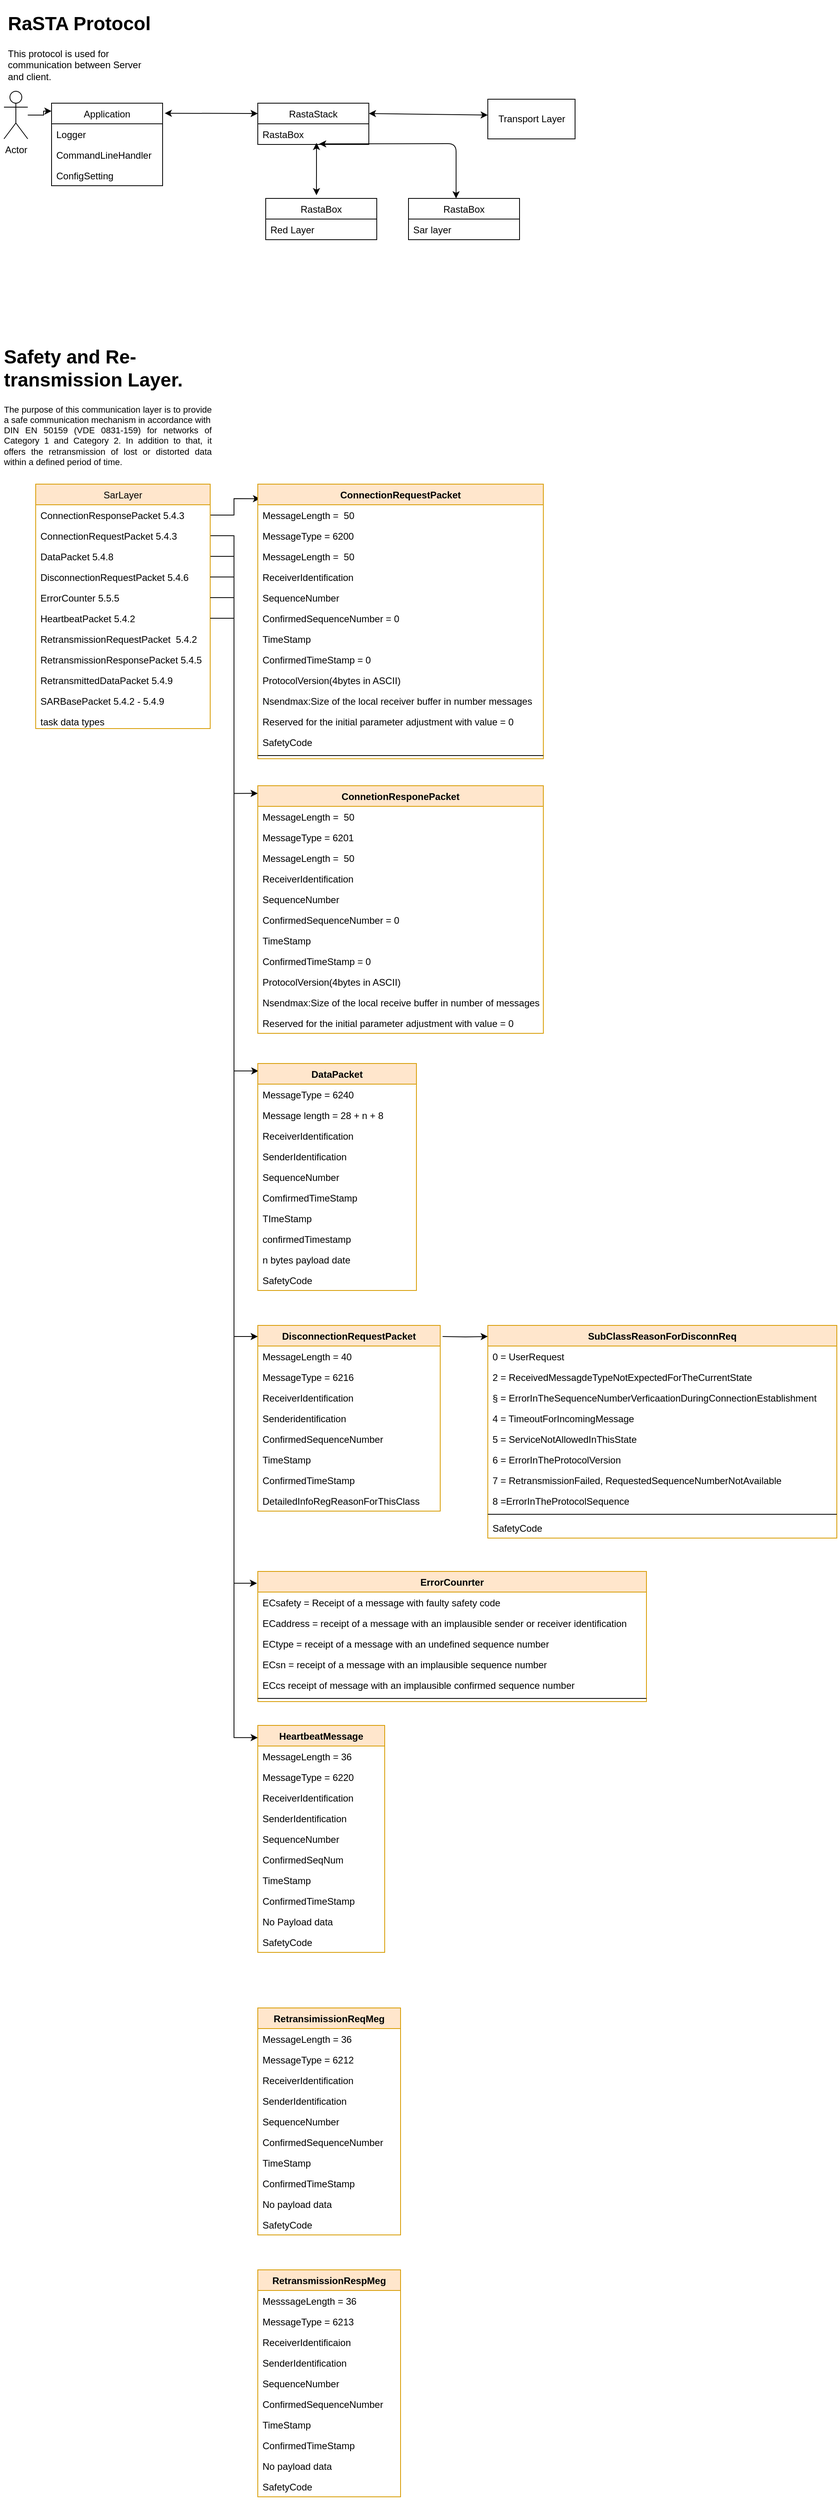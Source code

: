 <mxfile version="13.6.8" type="github">
  <diagram id="C5RBs43oDa-KdzZeNtuy" name="Page-1">
    <mxGraphModel dx="2008" dy="3039" grid="1" gridSize="10" guides="1" tooltips="1" connect="1" arrows="1" fold="1" page="1" pageScale="1" pageWidth="827" pageHeight="1169" math="0" shadow="0">
      <root>
        <mxCell id="WIyWlLk6GJQsqaUBKTNV-0" />
        <mxCell id="WIyWlLk6GJQsqaUBKTNV-1" parent="WIyWlLk6GJQsqaUBKTNV-0" />
        <mxCell id="DpAunE_y0u3pqvnu4Qd6-0" value="&lt;h1&gt;RaSTA Protocol&lt;/h1&gt;&lt;p&gt;This protocol is used for communication between Server and client.&lt;/p&gt;" style="text;html=1;strokeColor=none;fillColor=none;spacing=5;spacingTop=-20;whiteSpace=wrap;overflow=hidden;rounded=0;" parent="WIyWlLk6GJQsqaUBKTNV-1" vertex="1">
          <mxGeometry x="-420" y="-2250" width="190" height="120" as="geometry" />
        </mxCell>
        <mxCell id="DpAunE_y0u3pqvnu4Qd6-24" value="Transport Layer" style="html=1;" parent="WIyWlLk6GJQsqaUBKTNV-1" vertex="1">
          <mxGeometry x="190" y="-2135" width="110" height="50" as="geometry" />
        </mxCell>
        <mxCell id="DpAunE_y0u3pqvnu4Qd6-29" value="" style="endArrow=classic;startArrow=classic;html=1;exitX=1.019;exitY=0.122;exitDx=0;exitDy=0;exitPerimeter=0;entryX=0;entryY=0.25;entryDx=0;entryDy=0;" parent="WIyWlLk6GJQsqaUBKTNV-1" source="DpAunE_y0u3pqvnu4Qd6-2" target="DpAunE_y0u3pqvnu4Qd6-7" edge="1">
          <mxGeometry width="50" height="50" relative="1" as="geometry">
            <mxPoint x="-70" y="-2080" as="sourcePoint" />
            <mxPoint x="-20" y="-2130" as="targetPoint" />
          </mxGeometry>
        </mxCell>
        <mxCell id="DpAunE_y0u3pqvnu4Qd6-30" value="" style="endArrow=classic;startArrow=classic;html=1;exitX=1;exitY=0.25;exitDx=0;exitDy=0;entryX=0;entryY=0.5;entryDx=0;entryDy=0;" parent="WIyWlLk6GJQsqaUBKTNV-1" source="DpAunE_y0u3pqvnu4Qd6-7" edge="1">
          <mxGeometry width="50" height="50" relative="1" as="geometry">
            <mxPoint x="70" y="-2050" as="sourcePoint" />
            <mxPoint x="190" y="-2115" as="targetPoint" />
            <Array as="points" />
          </mxGeometry>
        </mxCell>
        <mxCell id="DpAunE_y0u3pqvnu4Qd6-31" value="" style="endArrow=classic;startArrow=classic;html=1;exitX=0.457;exitY=-0.077;exitDx=0;exitDy=0;exitPerimeter=0;" parent="WIyWlLk6GJQsqaUBKTNV-1" source="DpAunE_y0u3pqvnu4Qd6-15" edge="1">
          <mxGeometry width="50" height="50" relative="1" as="geometry">
            <mxPoint x="-70" y="-2090" as="sourcePoint" />
            <mxPoint x="-26" y="-2080" as="targetPoint" />
            <Array as="points" />
          </mxGeometry>
        </mxCell>
        <mxCell id="DpAunE_y0u3pqvnu4Qd6-33" value="" style="endArrow=classic;startArrow=classic;html=1;entryX=0.552;entryY=0.974;entryDx=0;entryDy=0;entryPerimeter=0;" parent="WIyWlLk6GJQsqaUBKTNV-1" target="DpAunE_y0u3pqvnu4Qd6-8" edge="1">
          <mxGeometry width="50" height="50" relative="1" as="geometry">
            <mxPoint x="150" y="-2010" as="sourcePoint" />
            <mxPoint x="200" y="-2060" as="targetPoint" />
            <Array as="points">
              <mxPoint x="150" y="-2079" />
            </Array>
          </mxGeometry>
        </mxCell>
        <mxCell id="DpAunE_y0u3pqvnu4Qd6-38" value="&lt;h1&gt;Safety and Re-transmission Layer.&lt;br&gt;&lt;/h1&gt;&lt;p&gt;&lt;/p&gt;&lt;div style=&quot;text-align: justify ; font-size: 11px&quot;&gt;&lt;font style=&quot;font-size: 11px&quot;&gt;The purpose of this communication layer is to provide a safe communication mechanism in accordance with&lt;/font&gt;&lt;/div&gt;&lt;div style=&quot;text-align: justify ; font-size: 11px&quot;&gt;&lt;span&gt;&lt;font style=&quot;font-size: 11px&quot;&gt;DIN EN 50159 (VDE 0831-159) for networks of Category 1 and Category 2. In addition to that, it offers the&amp;nbsp;&lt;/font&gt;&lt;/span&gt;&lt;span&gt;retransmission of lost or distorted data within a defined period of time.&lt;/span&gt;&lt;/div&gt;&lt;p&gt;&lt;/p&gt;" style="text;html=1;strokeColor=none;fillColor=none;spacing=5;spacingTop=-20;whiteSpace=wrap;overflow=hidden;rounded=0;" parent="WIyWlLk6GJQsqaUBKTNV-1" vertex="1">
          <mxGeometry x="-425" y="-1830" width="270" height="289" as="geometry" />
        </mxCell>
        <mxCell id="UKhTjx9yy4P1CofwdCvR-9" style="edgeStyle=orthogonalEdgeStyle;rounded=0;orthogonalLoop=1;jettySize=auto;html=1;entryX=0.008;entryY=0.053;entryDx=0;entryDy=0;entryPerimeter=0;" parent="WIyWlLk6GJQsqaUBKTNV-1" source="DpAunE_y0u3pqvnu4Qd6-36" target="tP5q4ZculjpRrV5emE7s-35" edge="1">
          <mxGeometry relative="1" as="geometry">
            <mxPoint x="-150" y="-1611" as="targetPoint" />
          </mxGeometry>
        </mxCell>
        <mxCell id="UKhTjx9yy4P1CofwdCvR-47" style="edgeStyle=orthogonalEdgeStyle;rounded=0;orthogonalLoop=1;jettySize=auto;html=1;entryX=0;entryY=0.031;entryDx=0;entryDy=0;entryPerimeter=0;" parent="WIyWlLk6GJQsqaUBKTNV-1" source="DpAunE_y0u3pqvnu4Qd6-35" target="UKhTjx9yy4P1CofwdCvR-10" edge="1">
          <mxGeometry relative="1" as="geometry" />
        </mxCell>
        <mxCell id="UKhTjx9yy4P1CofwdCvR-49" style="edgeStyle=orthogonalEdgeStyle;rounded=0;orthogonalLoop=1;jettySize=auto;html=1;entryX=0;entryY=0.096;entryDx=0;entryDy=0;entryPerimeter=0;" parent="WIyWlLk6GJQsqaUBKTNV-1" source="UKhTjx9yy4P1CofwdCvR-48" target="DpAunE_y0u3pqvnu4Qd6-2" edge="1">
          <mxGeometry relative="1" as="geometry" />
        </mxCell>
        <mxCell id="UKhTjx9yy4P1CofwdCvR-48" value="Actor" style="shape=umlActor;verticalLabelPosition=bottom;verticalAlign=top;html=1;outlineConnect=0;" parent="WIyWlLk6GJQsqaUBKTNV-1" vertex="1">
          <mxGeometry x="-420" y="-2145" width="30" height="60" as="geometry" />
        </mxCell>
        <mxCell id="UKhTjx9yy4P1CofwdCvR-50" value="" style="text;strokeColor=none;fillColor=none;align=left;verticalAlign=middle;spacingTop=-1;spacingLeft=4;spacingRight=4;rotatable=0;labelPosition=right;points=[];portConstraint=eastwest;" parent="WIyWlLk6GJQsqaUBKTNV-1" vertex="1">
          <mxGeometry x="-60" y="-1480" width="20" height="14" as="geometry" />
        </mxCell>
        <mxCell id="UKhTjx9yy4P1CofwdCvR-57" style="edgeStyle=orthogonalEdgeStyle;rounded=0;orthogonalLoop=1;jettySize=auto;html=1;entryX=0.004;entryY=0.033;entryDx=0;entryDy=0;entryPerimeter=0;" parent="WIyWlLk6GJQsqaUBKTNV-1" source="DpAunE_y0u3pqvnu4Qd6-37" target="UKhTjx9yy4P1CofwdCvR-51" edge="1">
          <mxGeometry relative="1" as="geometry" />
        </mxCell>
        <mxCell id="DpAunE_y0u3pqvnu4Qd6-2" value="Application" style="swimlane;fontStyle=0;childLayout=stackLayout;horizontal=1;startSize=26;fillColor=none;horizontalStack=0;resizeParent=1;resizeParentMax=0;resizeLast=0;collapsible=1;marginBottom=0;" parent="WIyWlLk6GJQsqaUBKTNV-1" vertex="1">
          <mxGeometry x="-360" y="-2130" width="140" height="104" as="geometry" />
        </mxCell>
        <mxCell id="DpAunE_y0u3pqvnu4Qd6-3" value="Logger" style="text;strokeColor=none;fillColor=none;align=left;verticalAlign=top;spacingLeft=4;spacingRight=4;overflow=hidden;rotatable=0;points=[[0,0.5],[1,0.5]];portConstraint=eastwest;" parent="DpAunE_y0u3pqvnu4Qd6-2" vertex="1">
          <mxGeometry y="26" width="140" height="26" as="geometry" />
        </mxCell>
        <mxCell id="DpAunE_y0u3pqvnu4Qd6-4" value="CommandLineHandler" style="text;strokeColor=none;fillColor=none;align=left;verticalAlign=top;spacingLeft=4;spacingRight=4;overflow=hidden;rotatable=0;points=[[0,0.5],[1,0.5]];portConstraint=eastwest;" parent="DpAunE_y0u3pqvnu4Qd6-2" vertex="1">
          <mxGeometry y="52" width="140" height="26" as="geometry" />
        </mxCell>
        <mxCell id="DpAunE_y0u3pqvnu4Qd6-5" value="ConfigSetting " style="text;strokeColor=none;fillColor=none;align=left;verticalAlign=top;spacingLeft=4;spacingRight=4;overflow=hidden;rotatable=0;points=[[0,0.5],[1,0.5]];portConstraint=eastwest;" parent="DpAunE_y0u3pqvnu4Qd6-2" vertex="1">
          <mxGeometry y="78" width="140" height="26" as="geometry" />
        </mxCell>
        <mxCell id="DpAunE_y0u3pqvnu4Qd6-7" value="RastaStack" style="swimlane;fontStyle=0;childLayout=stackLayout;horizontal=1;startSize=26;fillColor=none;horizontalStack=0;resizeParent=1;resizeParentMax=0;resizeLast=0;collapsible=1;marginBottom=0;" parent="WIyWlLk6GJQsqaUBKTNV-1" vertex="1">
          <mxGeometry x="-100" y="-2130" width="140" height="52" as="geometry" />
        </mxCell>
        <mxCell id="DpAunE_y0u3pqvnu4Qd6-8" value="RastaBox" style="text;strokeColor=none;fillColor=none;align=left;verticalAlign=top;spacingLeft=4;spacingRight=4;overflow=hidden;rotatable=0;points=[[0,0.5],[1,0.5]];portConstraint=eastwest;" parent="DpAunE_y0u3pqvnu4Qd6-7" vertex="1">
          <mxGeometry y="26" width="140" height="26" as="geometry" />
        </mxCell>
        <mxCell id="DpAunE_y0u3pqvnu4Qd6-15" value="RastaBox" style="swimlane;fontStyle=0;childLayout=stackLayout;horizontal=1;startSize=26;fillColor=none;horizontalStack=0;resizeParent=1;resizeParentMax=0;resizeLast=0;collapsible=1;marginBottom=0;" parent="WIyWlLk6GJQsqaUBKTNV-1" vertex="1">
          <mxGeometry x="-90" y="-2010" width="140" height="52" as="geometry" />
        </mxCell>
        <mxCell id="DpAunE_y0u3pqvnu4Qd6-16" value="Red Layer" style="text;strokeColor=none;fillColor=none;align=left;verticalAlign=top;spacingLeft=4;spacingRight=4;overflow=hidden;rotatable=0;points=[[0,0.5],[1,0.5]];portConstraint=eastwest;" parent="DpAunE_y0u3pqvnu4Qd6-15" vertex="1">
          <mxGeometry y="26" width="140" height="26" as="geometry" />
        </mxCell>
        <mxCell id="DpAunE_y0u3pqvnu4Qd6-11" value="RastaBox" style="swimlane;fontStyle=0;childLayout=stackLayout;horizontal=1;startSize=26;fillColor=none;horizontalStack=0;resizeParent=1;resizeParentMax=0;resizeLast=0;collapsible=1;marginBottom=0;" parent="WIyWlLk6GJQsqaUBKTNV-1" vertex="1">
          <mxGeometry x="90" y="-2010" width="140" height="52" as="geometry" />
        </mxCell>
        <mxCell id="DpAunE_y0u3pqvnu4Qd6-12" value="Sar layer" style="text;strokeColor=none;fillColor=none;align=left;verticalAlign=top;spacingLeft=4;spacingRight=4;overflow=hidden;rotatable=0;points=[[0,0.5],[1,0.5]];portConstraint=eastwest;" parent="DpAunE_y0u3pqvnu4Qd6-11" vertex="1">
          <mxGeometry y="26" width="140" height="26" as="geometry" />
        </mxCell>
        <mxCell id="DpAunE_y0u3pqvnu4Qd6-34" value="SarLayer" style="swimlane;fontStyle=0;childLayout=stackLayout;horizontal=1;startSize=26;fillColor=#ffe6cc;horizontalStack=0;resizeParent=1;resizeParentMax=0;resizeLast=0;collapsible=1;marginBottom=0;strokeColor=#d79b00;" parent="WIyWlLk6GJQsqaUBKTNV-1" vertex="1">
          <mxGeometry x="-380" y="-1650" width="220" height="308" as="geometry">
            <mxRectangle x="50" y="-1000" width="80" height="26" as="alternateBounds" />
          </mxGeometry>
        </mxCell>
        <mxCell id="DpAunE_y0u3pqvnu4Qd6-36" value="ConnectionResponsePacket 5.4.3" style="text;strokeColor=none;fillColor=none;align=left;verticalAlign=top;spacingLeft=4;spacingRight=4;overflow=hidden;rotatable=0;points=[[0,0.5],[1,0.5]];portConstraint=eastwest;" parent="DpAunE_y0u3pqvnu4Qd6-34" vertex="1">
          <mxGeometry y="26" width="220" height="26" as="geometry" />
        </mxCell>
        <mxCell id="DpAunE_y0u3pqvnu4Qd6-35" value="ConnectionRequestPacket 5.4.3" style="text;strokeColor=none;fillColor=none;align=left;verticalAlign=top;spacingLeft=4;spacingRight=4;overflow=hidden;rotatable=0;points=[[0,0.5],[1,0.5]];portConstraint=eastwest;" parent="DpAunE_y0u3pqvnu4Qd6-34" vertex="1">
          <mxGeometry y="52" width="220" height="26" as="geometry" />
        </mxCell>
        <mxCell id="DpAunE_y0u3pqvnu4Qd6-37" value="DataPacket 5.4.8" style="text;strokeColor=none;fillColor=none;align=left;verticalAlign=top;spacingLeft=4;spacingRight=4;overflow=hidden;rotatable=0;points=[[0,0.5],[1,0.5]];portConstraint=eastwest;" parent="DpAunE_y0u3pqvnu4Qd6-34" vertex="1">
          <mxGeometry y="78" width="220" height="26" as="geometry" />
        </mxCell>
        <mxCell id="tP5q4ZculjpRrV5emE7s-26" value="DisconnectionRequestPacket 5.4.6" style="text;strokeColor=none;fillColor=none;align=left;verticalAlign=top;spacingLeft=4;spacingRight=4;overflow=hidden;rotatable=0;points=[[0,0.5],[1,0.5]];portConstraint=eastwest;" parent="DpAunE_y0u3pqvnu4Qd6-34" vertex="1">
          <mxGeometry y="104" width="220" height="26" as="geometry" />
        </mxCell>
        <mxCell id="tP5q4ZculjpRrV5emE7s-27" value="ErrorCounter 5.5.5" style="text;strokeColor=none;fillColor=none;align=left;verticalAlign=top;spacingLeft=4;spacingRight=4;overflow=hidden;rotatable=0;points=[[0,0.5],[1,0.5]];portConstraint=eastwest;" parent="DpAunE_y0u3pqvnu4Qd6-34" vertex="1">
          <mxGeometry y="130" width="220" height="26" as="geometry" />
        </mxCell>
        <mxCell id="tP5q4ZculjpRrV5emE7s-28" value="HeartbeatPacket 5.4.2" style="text;strokeColor=none;fillColor=none;align=left;verticalAlign=top;spacingLeft=4;spacingRight=4;overflow=hidden;rotatable=0;points=[[0,0.5],[1,0.5]];portConstraint=eastwest;" parent="DpAunE_y0u3pqvnu4Qd6-34" vertex="1">
          <mxGeometry y="156" width="220" height="26" as="geometry" />
        </mxCell>
        <mxCell id="tP5q4ZculjpRrV5emE7s-29" value="RetransmissionRequestPacket  5.4.2" style="text;strokeColor=none;fillColor=none;align=left;verticalAlign=top;spacingLeft=4;spacingRight=4;overflow=hidden;rotatable=0;points=[[0,0.5],[1,0.5]];portConstraint=eastwest;" parent="DpAunE_y0u3pqvnu4Qd6-34" vertex="1">
          <mxGeometry y="182" width="220" height="26" as="geometry" />
        </mxCell>
        <mxCell id="tP5q4ZculjpRrV5emE7s-30" value="RetransmissionResponsePacket 5.4.5" style="text;strokeColor=none;fillColor=none;align=left;verticalAlign=top;spacingLeft=4;spacingRight=4;overflow=hidden;rotatable=0;points=[[0,0.5],[1,0.5]];portConstraint=eastwest;" parent="DpAunE_y0u3pqvnu4Qd6-34" vertex="1">
          <mxGeometry y="208" width="220" height="26" as="geometry" />
        </mxCell>
        <mxCell id="tP5q4ZculjpRrV5emE7s-31" value="RetransmittedDataPacket 5.4.9" style="text;strokeColor=none;fillColor=none;align=left;verticalAlign=top;spacingLeft=4;spacingRight=4;overflow=hidden;rotatable=0;points=[[0,0.5],[1,0.5]];portConstraint=eastwest;" parent="DpAunE_y0u3pqvnu4Qd6-34" vertex="1">
          <mxGeometry y="234" width="220" height="26" as="geometry" />
        </mxCell>
        <mxCell id="tP5q4ZculjpRrV5emE7s-32" value="SARBasePacket 5.4.2 - 5.4.9" style="text;strokeColor=none;fillColor=none;align=left;verticalAlign=top;spacingLeft=4;spacingRight=4;overflow=hidden;rotatable=0;points=[[0,0.5],[1,0.5]];portConstraint=eastwest;" parent="DpAunE_y0u3pqvnu4Qd6-34" vertex="1">
          <mxGeometry y="260" width="220" height="26" as="geometry" />
        </mxCell>
        <mxCell id="tP5q4ZculjpRrV5emE7s-33" value="task data types" style="text;strokeColor=none;fillColor=none;align=left;verticalAlign=top;spacingLeft=4;spacingRight=4;overflow=hidden;rotatable=0;points=[[0,0.5],[1,0.5]];portConstraint=eastwest;" parent="DpAunE_y0u3pqvnu4Qd6-34" vertex="1">
          <mxGeometry y="286" width="220" height="22" as="geometry" />
        </mxCell>
        <mxCell id="tP5q4ZculjpRrV5emE7s-35" value="ConnectionRequestPacket" style="swimlane;fontStyle=1;align=center;verticalAlign=top;childLayout=stackLayout;horizontal=1;startSize=26;horizontalStack=0;resizeParent=1;resizeParentMax=0;resizeLast=0;collapsible=1;marginBottom=0;fillColor=#ffe6cc;strokeColor=#d79b00;" parent="WIyWlLk6GJQsqaUBKTNV-1" vertex="1">
          <mxGeometry x="-100" y="-1650" width="360" height="346" as="geometry">
            <mxRectangle x="210" y="-1000" width="180" height="26" as="alternateBounds" />
          </mxGeometry>
        </mxCell>
        <mxCell id="tP5q4ZculjpRrV5emE7s-36" value="MessageLength =  50" style="text;strokeColor=none;fillColor=none;align=left;verticalAlign=top;spacingLeft=4;spacingRight=4;overflow=hidden;rotatable=0;points=[[0,0.5],[1,0.5]];portConstraint=eastwest;" parent="tP5q4ZculjpRrV5emE7s-35" vertex="1">
          <mxGeometry y="26" width="360" height="26" as="geometry" />
        </mxCell>
        <mxCell id="UKhTjx9yy4P1CofwdCvR-0" value="MessageType = 6200" style="text;strokeColor=none;fillColor=none;align=left;verticalAlign=top;spacingLeft=4;spacingRight=4;overflow=hidden;rotatable=0;points=[[0,0.5],[1,0.5]];portConstraint=eastwest;" parent="tP5q4ZculjpRrV5emE7s-35" vertex="1">
          <mxGeometry y="52" width="360" height="26" as="geometry" />
        </mxCell>
        <mxCell id="UKhTjx9yy4P1CofwdCvR-18" value="MessageLength =  50" style="text;strokeColor=none;fillColor=none;align=left;verticalAlign=top;spacingLeft=4;spacingRight=4;overflow=hidden;rotatable=0;points=[[0,0.5],[1,0.5]];portConstraint=eastwest;" parent="tP5q4ZculjpRrV5emE7s-35" vertex="1">
          <mxGeometry y="78" width="360" height="26" as="geometry" />
        </mxCell>
        <mxCell id="UKhTjx9yy4P1CofwdCvR-1" value="ReceiverIdentification" style="text;strokeColor=none;fillColor=none;align=left;verticalAlign=top;spacingLeft=4;spacingRight=4;overflow=hidden;rotatable=0;points=[[0,0.5],[1,0.5]];portConstraint=eastwest;" parent="tP5q4ZculjpRrV5emE7s-35" vertex="1">
          <mxGeometry y="104" width="360" height="26" as="geometry" />
        </mxCell>
        <mxCell id="UKhTjx9yy4P1CofwdCvR-2" value="SequenceNumber" style="text;strokeColor=none;fillColor=none;align=left;verticalAlign=top;spacingLeft=4;spacingRight=4;overflow=hidden;rotatable=0;points=[[0,0.5],[1,0.5]];portConstraint=eastwest;" parent="tP5q4ZculjpRrV5emE7s-35" vertex="1">
          <mxGeometry y="130" width="360" height="26" as="geometry" />
        </mxCell>
        <mxCell id="UKhTjx9yy4P1CofwdCvR-3" value="ConfirmedSequenceNumber = 0" style="text;strokeColor=none;fillColor=none;align=left;verticalAlign=top;spacingLeft=4;spacingRight=4;overflow=hidden;rotatable=0;points=[[0,0.5],[1,0.5]];portConstraint=eastwest;" parent="tP5q4ZculjpRrV5emE7s-35" vertex="1">
          <mxGeometry y="156" width="360" height="26" as="geometry" />
        </mxCell>
        <mxCell id="UKhTjx9yy4P1CofwdCvR-4" value="TimeStamp" style="text;strokeColor=none;fillColor=none;align=left;verticalAlign=top;spacingLeft=4;spacingRight=4;overflow=hidden;rotatable=0;points=[[0,0.5],[1,0.5]];portConstraint=eastwest;" parent="tP5q4ZculjpRrV5emE7s-35" vertex="1">
          <mxGeometry y="182" width="360" height="26" as="geometry" />
        </mxCell>
        <mxCell id="UKhTjx9yy4P1CofwdCvR-5" value="ConfirmedTimeStamp = 0" style="text;strokeColor=none;fillColor=none;align=left;verticalAlign=top;spacingLeft=4;spacingRight=4;overflow=hidden;rotatable=0;points=[[0,0.5],[1,0.5]];portConstraint=eastwest;" parent="tP5q4ZculjpRrV5emE7s-35" vertex="1">
          <mxGeometry y="208" width="360" height="26" as="geometry" />
        </mxCell>
        <mxCell id="UKhTjx9yy4P1CofwdCvR-6" value="ProtocolVersion(4bytes in ASCII)" style="text;strokeColor=none;fillColor=none;align=left;verticalAlign=top;spacingLeft=4;spacingRight=4;overflow=hidden;rotatable=0;points=[[0,0.5],[1,0.5]];portConstraint=eastwest;" parent="tP5q4ZculjpRrV5emE7s-35" vertex="1">
          <mxGeometry y="234" width="360" height="26" as="geometry" />
        </mxCell>
        <mxCell id="Z3ZYtaafBX35xaJqEpk3-1" value="Nsendmax:Size of the local receiver buffer in number messages" style="text;strokeColor=none;fillColor=none;align=left;verticalAlign=top;spacingLeft=4;spacingRight=4;overflow=hidden;rotatable=0;points=[[0,0.5],[1,0.5]];portConstraint=eastwest;" vertex="1" parent="tP5q4ZculjpRrV5emE7s-35">
          <mxGeometry y="260" width="360" height="26" as="geometry" />
        </mxCell>
        <mxCell id="Z3ZYtaafBX35xaJqEpk3-2" value="Reserved for the initial parameter adjustment with value = 0" style="text;strokeColor=none;fillColor=none;align=left;verticalAlign=top;spacingLeft=4;spacingRight=4;overflow=hidden;rotatable=0;points=[[0,0.5],[1,0.5]];portConstraint=eastwest;" vertex="1" parent="tP5q4ZculjpRrV5emE7s-35">
          <mxGeometry y="286" width="360" height="26" as="geometry" />
        </mxCell>
        <mxCell id="Z3ZYtaafBX35xaJqEpk3-3" value="SafetyCode" style="text;strokeColor=none;fillColor=none;align=left;verticalAlign=top;spacingLeft=4;spacingRight=4;overflow=hidden;rotatable=0;points=[[0,0.5],[1,0.5]];portConstraint=eastwest;" vertex="1" parent="tP5q4ZculjpRrV5emE7s-35">
          <mxGeometry y="312" width="360" height="26" as="geometry" />
        </mxCell>
        <mxCell id="tP5q4ZculjpRrV5emE7s-37" value="" style="line;strokeWidth=1;fillColor=none;align=left;verticalAlign=middle;spacingTop=-1;spacingLeft=3;spacingRight=3;rotatable=0;labelPosition=right;points=[];portConstraint=eastwest;" parent="tP5q4ZculjpRrV5emE7s-35" vertex="1">
          <mxGeometry y="338" width="360" height="8" as="geometry" />
        </mxCell>
        <mxCell id="UKhTjx9yy4P1CofwdCvR-10" value="ConnetionResponePacket" style="swimlane;fontStyle=1;align=center;verticalAlign=top;childLayout=stackLayout;horizontal=1;startSize=26;horizontalStack=0;resizeParent=1;resizeParentMax=0;resizeLast=0;collapsible=1;marginBottom=0;fillColor=#ffe6cc;strokeColor=#d79b00;" parent="WIyWlLk6GJQsqaUBKTNV-1" vertex="1">
          <mxGeometry x="-100" y="-1270" width="360" height="312" as="geometry" />
        </mxCell>
        <mxCell id="UKhTjx9yy4P1CofwdCvR-38" value="MessageLength =  50" style="text;strokeColor=none;fillColor=none;align=left;verticalAlign=top;spacingLeft=4;spacingRight=4;overflow=hidden;rotatable=0;points=[[0,0.5],[1,0.5]];portConstraint=eastwest;" parent="UKhTjx9yy4P1CofwdCvR-10" vertex="1">
          <mxGeometry y="26" width="360" height="26" as="geometry" />
        </mxCell>
        <mxCell id="UKhTjx9yy4P1CofwdCvR-39" value="MessageType = 6201" style="text;strokeColor=none;fillColor=none;align=left;verticalAlign=top;spacingLeft=4;spacingRight=4;overflow=hidden;rotatable=0;points=[[0,0.5],[1,0.5]];portConstraint=eastwest;" parent="UKhTjx9yy4P1CofwdCvR-10" vertex="1">
          <mxGeometry y="52" width="360" height="26" as="geometry" />
        </mxCell>
        <mxCell id="UKhTjx9yy4P1CofwdCvR-40" value="MessageLength =  50" style="text;strokeColor=none;fillColor=none;align=left;verticalAlign=top;spacingLeft=4;spacingRight=4;overflow=hidden;rotatable=0;points=[[0,0.5],[1,0.5]];portConstraint=eastwest;" parent="UKhTjx9yy4P1CofwdCvR-10" vertex="1">
          <mxGeometry y="78" width="360" height="26" as="geometry" />
        </mxCell>
        <mxCell id="UKhTjx9yy4P1CofwdCvR-41" value="ReceiverIdentification" style="text;strokeColor=none;fillColor=none;align=left;verticalAlign=top;spacingLeft=4;spacingRight=4;overflow=hidden;rotatable=0;points=[[0,0.5],[1,0.5]];portConstraint=eastwest;" parent="UKhTjx9yy4P1CofwdCvR-10" vertex="1">
          <mxGeometry y="104" width="360" height="26" as="geometry" />
        </mxCell>
        <mxCell id="UKhTjx9yy4P1CofwdCvR-42" value="SequenceNumber" style="text;strokeColor=none;fillColor=none;align=left;verticalAlign=top;spacingLeft=4;spacingRight=4;overflow=hidden;rotatable=0;points=[[0,0.5],[1,0.5]];portConstraint=eastwest;" parent="UKhTjx9yy4P1CofwdCvR-10" vertex="1">
          <mxGeometry y="130" width="360" height="26" as="geometry" />
        </mxCell>
        <mxCell id="UKhTjx9yy4P1CofwdCvR-43" value="ConfirmedSequenceNumber = 0" style="text;strokeColor=none;fillColor=none;align=left;verticalAlign=top;spacingLeft=4;spacingRight=4;overflow=hidden;rotatable=0;points=[[0,0.5],[1,0.5]];portConstraint=eastwest;" parent="UKhTjx9yy4P1CofwdCvR-10" vertex="1">
          <mxGeometry y="156" width="360" height="26" as="geometry" />
        </mxCell>
        <mxCell id="UKhTjx9yy4P1CofwdCvR-44" value="TimeStamp" style="text;strokeColor=none;fillColor=none;align=left;verticalAlign=top;spacingLeft=4;spacingRight=4;overflow=hidden;rotatable=0;points=[[0,0.5],[1,0.5]];portConstraint=eastwest;" parent="UKhTjx9yy4P1CofwdCvR-10" vertex="1">
          <mxGeometry y="182" width="360" height="26" as="geometry" />
        </mxCell>
        <mxCell id="UKhTjx9yy4P1CofwdCvR-45" value="ConfirmedTimeStamp = 0" style="text;strokeColor=none;fillColor=none;align=left;verticalAlign=top;spacingLeft=4;spacingRight=4;overflow=hidden;rotatable=0;points=[[0,0.5],[1,0.5]];portConstraint=eastwest;" parent="UKhTjx9yy4P1CofwdCvR-10" vertex="1">
          <mxGeometry y="208" width="360" height="26" as="geometry" />
        </mxCell>
        <mxCell id="UKhTjx9yy4P1CofwdCvR-46" value="ProtocolVersion(4bytes in ASCII)" style="text;strokeColor=none;fillColor=none;align=left;verticalAlign=top;spacingLeft=4;spacingRight=4;overflow=hidden;rotatable=0;points=[[0,0.5],[1,0.5]];portConstraint=eastwest;" parent="UKhTjx9yy4P1CofwdCvR-10" vertex="1">
          <mxGeometry y="234" width="360" height="26" as="geometry" />
        </mxCell>
        <mxCell id="Z3ZYtaafBX35xaJqEpk3-4" value="Nsendmax:Size of the local receive buffer in number of messages" style="text;strokeColor=none;fillColor=none;align=left;verticalAlign=top;spacingLeft=4;spacingRight=4;overflow=hidden;rotatable=0;points=[[0,0.5],[1,0.5]];portConstraint=eastwest;" vertex="1" parent="UKhTjx9yy4P1CofwdCvR-10">
          <mxGeometry y="260" width="360" height="26" as="geometry" />
        </mxCell>
        <mxCell id="Z3ZYtaafBX35xaJqEpk3-5" value="Reserved for the initial parameter adjustment with value = 0" style="text;strokeColor=none;fillColor=none;align=left;verticalAlign=top;spacingLeft=4;spacingRight=4;overflow=hidden;rotatable=0;points=[[0,0.5],[1,0.5]];portConstraint=eastwest;" vertex="1" parent="UKhTjx9yy4P1CofwdCvR-10">
          <mxGeometry y="286" width="360" height="26" as="geometry" />
        </mxCell>
        <mxCell id="UKhTjx9yy4P1CofwdCvR-51" value="DataPacket" style="swimlane;fontStyle=1;align=center;verticalAlign=top;childLayout=stackLayout;horizontal=1;startSize=26;horizontalStack=0;resizeParent=1;resizeParentMax=0;resizeLast=0;collapsible=1;marginBottom=0;fillColor=#ffe6cc;strokeColor=#d79b00;" parent="WIyWlLk6GJQsqaUBKTNV-1" vertex="1">
          <mxGeometry x="-100" y="-920" width="200" height="286" as="geometry" />
        </mxCell>
        <mxCell id="UKhTjx9yy4P1CofwdCvR-58" value="MessageType = 6240" style="text;strokeColor=none;fillColor=none;align=left;verticalAlign=top;spacingLeft=4;spacingRight=4;overflow=hidden;rotatable=0;points=[[0,0.5],[1,0.5]];portConstraint=eastwest;" parent="UKhTjx9yy4P1CofwdCvR-51" vertex="1">
          <mxGeometry y="26" width="200" height="26" as="geometry" />
        </mxCell>
        <mxCell id="UKhTjx9yy4P1CofwdCvR-52" value="Message length = 28 + n + 8" style="text;strokeColor=none;fillColor=none;align=left;verticalAlign=top;spacingLeft=4;spacingRight=4;overflow=hidden;rotatable=0;points=[[0,0.5],[1,0.5]];portConstraint=eastwest;" parent="UKhTjx9yy4P1CofwdCvR-51" vertex="1">
          <mxGeometry y="52" width="200" height="26" as="geometry" />
        </mxCell>
        <mxCell id="UKhTjx9yy4P1CofwdCvR-59" value="ReceiverIdentification" style="text;strokeColor=none;fillColor=none;align=left;verticalAlign=top;spacingLeft=4;spacingRight=4;overflow=hidden;rotatable=0;points=[[0,0.5],[1,0.5]];portConstraint=eastwest;" parent="UKhTjx9yy4P1CofwdCvR-51" vertex="1">
          <mxGeometry y="78" width="200" height="26" as="geometry" />
        </mxCell>
        <mxCell id="UKhTjx9yy4P1CofwdCvR-60" value="SenderIdentification" style="text;strokeColor=none;fillColor=none;align=left;verticalAlign=top;spacingLeft=4;spacingRight=4;overflow=hidden;rotatable=0;points=[[0,0.5],[1,0.5]];portConstraint=eastwest;" parent="UKhTjx9yy4P1CofwdCvR-51" vertex="1">
          <mxGeometry y="104" width="200" height="26" as="geometry" />
        </mxCell>
        <mxCell id="UKhTjx9yy4P1CofwdCvR-61" value="SequenceNumber" style="text;strokeColor=none;fillColor=none;align=left;verticalAlign=top;spacingLeft=4;spacingRight=4;overflow=hidden;rotatable=0;points=[[0,0.5],[1,0.5]];portConstraint=eastwest;" parent="UKhTjx9yy4P1CofwdCvR-51" vertex="1">
          <mxGeometry y="130" width="200" height="26" as="geometry" />
        </mxCell>
        <mxCell id="UKhTjx9yy4P1CofwdCvR-62" value="ComfirmedTimeStamp" style="text;strokeColor=none;fillColor=none;align=left;verticalAlign=top;spacingLeft=4;spacingRight=4;overflow=hidden;rotatable=0;points=[[0,0.5],[1,0.5]];portConstraint=eastwest;" parent="UKhTjx9yy4P1CofwdCvR-51" vertex="1">
          <mxGeometry y="156" width="200" height="26" as="geometry" />
        </mxCell>
        <mxCell id="UKhTjx9yy4P1CofwdCvR-63" value="TImeStamp" style="text;strokeColor=none;fillColor=none;align=left;verticalAlign=top;spacingLeft=4;spacingRight=4;overflow=hidden;rotatable=0;points=[[0,0.5],[1,0.5]];portConstraint=eastwest;" parent="UKhTjx9yy4P1CofwdCvR-51" vertex="1">
          <mxGeometry y="182" width="200" height="26" as="geometry" />
        </mxCell>
        <mxCell id="UKhTjx9yy4P1CofwdCvR-64" value="confirmedTimestamp" style="text;strokeColor=none;fillColor=none;align=left;verticalAlign=top;spacingLeft=4;spacingRight=4;overflow=hidden;rotatable=0;points=[[0,0.5],[1,0.5]];portConstraint=eastwest;" parent="UKhTjx9yy4P1CofwdCvR-51" vertex="1">
          <mxGeometry y="208" width="200" height="26" as="geometry" />
        </mxCell>
        <mxCell id="UKhTjx9yy4P1CofwdCvR-65" value="n bytes payload date" style="text;strokeColor=none;fillColor=none;align=left;verticalAlign=top;spacingLeft=4;spacingRight=4;overflow=hidden;rotatable=0;points=[[0,0.5],[1,0.5]];portConstraint=eastwest;" parent="UKhTjx9yy4P1CofwdCvR-51" vertex="1">
          <mxGeometry y="234" width="200" height="26" as="geometry" />
        </mxCell>
        <mxCell id="UKhTjx9yy4P1CofwdCvR-66" value="SafetyCode" style="text;strokeColor=none;fillColor=none;align=left;verticalAlign=top;spacingLeft=4;spacingRight=4;overflow=hidden;rotatable=0;points=[[0,0.5],[1,0.5]];portConstraint=eastwest;" parent="UKhTjx9yy4P1CofwdCvR-51" vertex="1">
          <mxGeometry y="260" width="200" height="26" as="geometry" />
        </mxCell>
        <mxCell id="Z3ZYtaafBX35xaJqEpk3-6" value="DisconnectionRequestPacket" style="swimlane;fontStyle=1;align=center;verticalAlign=top;childLayout=stackLayout;horizontal=1;startSize=26;horizontalStack=0;resizeParent=1;resizeParentMax=0;resizeLast=0;collapsible=1;marginBottom=0;fillColor=#ffe6cc;strokeColor=#d79b00;" vertex="1" parent="WIyWlLk6GJQsqaUBKTNV-1">
          <mxGeometry x="-100" y="-590" width="230" height="234" as="geometry" />
        </mxCell>
        <mxCell id="Z3ZYtaafBX35xaJqEpk3-7" value="MessageLength = 40&#xa;" style="text;strokeColor=none;fillColor=none;align=left;verticalAlign=top;spacingLeft=4;spacingRight=4;overflow=hidden;rotatable=0;points=[[0,0.5],[1,0.5]];portConstraint=eastwest;" vertex="1" parent="Z3ZYtaafBX35xaJqEpk3-6">
          <mxGeometry y="26" width="230" height="26" as="geometry" />
        </mxCell>
        <mxCell id="Z3ZYtaafBX35xaJqEpk3-10" value="MessageType = 6216" style="text;strokeColor=none;fillColor=none;align=left;verticalAlign=top;spacingLeft=4;spacingRight=4;overflow=hidden;rotatable=0;points=[[0,0.5],[1,0.5]];portConstraint=eastwest;" vertex="1" parent="Z3ZYtaafBX35xaJqEpk3-6">
          <mxGeometry y="52" width="230" height="26" as="geometry" />
        </mxCell>
        <mxCell id="Z3ZYtaafBX35xaJqEpk3-11" value="ReceiverIdentification" style="text;strokeColor=none;fillColor=none;align=left;verticalAlign=top;spacingLeft=4;spacingRight=4;overflow=hidden;rotatable=0;points=[[0,0.5],[1,0.5]];portConstraint=eastwest;" vertex="1" parent="Z3ZYtaafBX35xaJqEpk3-6">
          <mxGeometry y="78" width="230" height="26" as="geometry" />
        </mxCell>
        <mxCell id="Z3ZYtaafBX35xaJqEpk3-13" value="Senderidentification" style="text;strokeColor=none;fillColor=none;align=left;verticalAlign=top;spacingLeft=4;spacingRight=4;overflow=hidden;rotatable=0;points=[[0,0.5],[1,0.5]];portConstraint=eastwest;" vertex="1" parent="Z3ZYtaafBX35xaJqEpk3-6">
          <mxGeometry y="104" width="230" height="26" as="geometry" />
        </mxCell>
        <mxCell id="Z3ZYtaafBX35xaJqEpk3-14" value="ConfirmedSequenceNumber" style="text;strokeColor=none;fillColor=none;align=left;verticalAlign=top;spacingLeft=4;spacingRight=4;overflow=hidden;rotatable=0;points=[[0,0.5],[1,0.5]];portConstraint=eastwest;" vertex="1" parent="Z3ZYtaafBX35xaJqEpk3-6">
          <mxGeometry y="130" width="230" height="26" as="geometry" />
        </mxCell>
        <mxCell id="Z3ZYtaafBX35xaJqEpk3-15" value="TimeStamp" style="text;strokeColor=none;fillColor=none;align=left;verticalAlign=top;spacingLeft=4;spacingRight=4;overflow=hidden;rotatable=0;points=[[0,0.5],[1,0.5]];portConstraint=eastwest;" vertex="1" parent="Z3ZYtaafBX35xaJqEpk3-6">
          <mxGeometry y="156" width="230" height="26" as="geometry" />
        </mxCell>
        <mxCell id="Z3ZYtaafBX35xaJqEpk3-16" value="ConfirmedTimeStamp" style="text;strokeColor=none;fillColor=none;align=left;verticalAlign=top;spacingLeft=4;spacingRight=4;overflow=hidden;rotatable=0;points=[[0,0.5],[1,0.5]];portConstraint=eastwest;" vertex="1" parent="Z3ZYtaafBX35xaJqEpk3-6">
          <mxGeometry y="182" width="230" height="26" as="geometry" />
        </mxCell>
        <mxCell id="Z3ZYtaafBX35xaJqEpk3-17" value="DetailedInfoRegReasonForThisClass" style="text;strokeColor=none;fillColor=none;align=left;verticalAlign=top;spacingLeft=4;spacingRight=4;overflow=hidden;rotatable=0;points=[[0,0.5],[1,0.5]];portConstraint=eastwest;" vertex="1" parent="Z3ZYtaafBX35xaJqEpk3-6">
          <mxGeometry y="208" width="230" height="26" as="geometry" />
        </mxCell>
        <mxCell id="Z3ZYtaafBX35xaJqEpk3-19" value="SubClassReasonForDisconnReq" style="swimlane;fontStyle=1;align=center;verticalAlign=top;childLayout=stackLayout;horizontal=1;startSize=26;horizontalStack=0;resizeParent=1;resizeParentMax=0;resizeLast=0;collapsible=1;marginBottom=0;fillColor=#ffe6cc;strokeColor=#d79b00;" vertex="1" parent="WIyWlLk6GJQsqaUBKTNV-1">
          <mxGeometry x="190" y="-590" width="440" height="268" as="geometry" />
        </mxCell>
        <mxCell id="Z3ZYtaafBX35xaJqEpk3-20" value="0 = UserRequest" style="text;strokeColor=none;fillColor=none;align=left;verticalAlign=top;spacingLeft=4;spacingRight=4;overflow=hidden;rotatable=0;points=[[0,0.5],[1,0.5]];portConstraint=eastwest;" vertex="1" parent="Z3ZYtaafBX35xaJqEpk3-19">
          <mxGeometry y="26" width="440" height="26" as="geometry" />
        </mxCell>
        <mxCell id="Z3ZYtaafBX35xaJqEpk3-23" value="2 = ReceivedMessagdeTypeNotExpectedForTheCurrentState" style="text;strokeColor=none;fillColor=none;align=left;verticalAlign=top;spacingLeft=4;spacingRight=4;overflow=hidden;rotatable=0;points=[[0,0.5],[1,0.5]];portConstraint=eastwest;" vertex="1" parent="Z3ZYtaafBX35xaJqEpk3-19">
          <mxGeometry y="52" width="440" height="26" as="geometry" />
        </mxCell>
        <mxCell id="Z3ZYtaafBX35xaJqEpk3-24" value="§ = ErrorInTheSequenceNumberVerficaationDuringConnectionEstablishment" style="text;strokeColor=none;fillColor=none;align=left;verticalAlign=top;spacingLeft=4;spacingRight=4;overflow=hidden;rotatable=0;points=[[0,0.5],[1,0.5]];portConstraint=eastwest;" vertex="1" parent="Z3ZYtaafBX35xaJqEpk3-19">
          <mxGeometry y="78" width="440" height="26" as="geometry" />
        </mxCell>
        <mxCell id="Z3ZYtaafBX35xaJqEpk3-25" value="4 = TimeoutForIncomingMessage" style="text;strokeColor=none;fillColor=none;align=left;verticalAlign=top;spacingLeft=4;spacingRight=4;overflow=hidden;rotatable=0;points=[[0,0.5],[1,0.5]];portConstraint=eastwest;" vertex="1" parent="Z3ZYtaafBX35xaJqEpk3-19">
          <mxGeometry y="104" width="440" height="26" as="geometry" />
        </mxCell>
        <mxCell id="Z3ZYtaafBX35xaJqEpk3-26" value="5 = ServiceNotAllowedInThisState" style="text;strokeColor=none;fillColor=none;align=left;verticalAlign=top;spacingLeft=4;spacingRight=4;overflow=hidden;rotatable=0;points=[[0,0.5],[1,0.5]];portConstraint=eastwest;" vertex="1" parent="Z3ZYtaafBX35xaJqEpk3-19">
          <mxGeometry y="130" width="440" height="26" as="geometry" />
        </mxCell>
        <mxCell id="Z3ZYtaafBX35xaJqEpk3-27" value="6 = ErrorInTheProtocolVersion" style="text;strokeColor=none;fillColor=none;align=left;verticalAlign=top;spacingLeft=4;spacingRight=4;overflow=hidden;rotatable=0;points=[[0,0.5],[1,0.5]];portConstraint=eastwest;" vertex="1" parent="Z3ZYtaafBX35xaJqEpk3-19">
          <mxGeometry y="156" width="440" height="26" as="geometry" />
        </mxCell>
        <mxCell id="Z3ZYtaafBX35xaJqEpk3-28" value="7 = RetransmissionFailed, RequestedSequenceNumberNotAvailable" style="text;strokeColor=none;fillColor=none;align=left;verticalAlign=top;spacingLeft=4;spacingRight=4;overflow=hidden;rotatable=0;points=[[0,0.5],[1,0.5]];portConstraint=eastwest;" vertex="1" parent="Z3ZYtaafBX35xaJqEpk3-19">
          <mxGeometry y="182" width="440" height="26" as="geometry" />
        </mxCell>
        <mxCell id="Z3ZYtaafBX35xaJqEpk3-29" value="8 =ErrorInTheProtocolSequence" style="text;strokeColor=none;fillColor=none;align=left;verticalAlign=top;spacingLeft=4;spacingRight=4;overflow=hidden;rotatable=0;points=[[0,0.5],[1,0.5]];portConstraint=eastwest;" vertex="1" parent="Z3ZYtaafBX35xaJqEpk3-19">
          <mxGeometry y="208" width="440" height="26" as="geometry" />
        </mxCell>
        <mxCell id="Z3ZYtaafBX35xaJqEpk3-21" value="" style="line;strokeWidth=1;fillColor=none;align=left;verticalAlign=middle;spacingTop=-1;spacingLeft=3;spacingRight=3;rotatable=0;labelPosition=right;points=[];portConstraint=eastwest;" vertex="1" parent="Z3ZYtaafBX35xaJqEpk3-19">
          <mxGeometry y="234" width="440" height="8" as="geometry" />
        </mxCell>
        <mxCell id="Z3ZYtaafBX35xaJqEpk3-22" value="SafetyCode" style="text;strokeColor=none;fillColor=none;align=left;verticalAlign=top;spacingLeft=4;spacingRight=4;overflow=hidden;rotatable=0;points=[[0,0.5],[1,0.5]];portConstraint=eastwest;" vertex="1" parent="Z3ZYtaafBX35xaJqEpk3-19">
          <mxGeometry y="242" width="440" height="26" as="geometry" />
        </mxCell>
        <mxCell id="Z3ZYtaafBX35xaJqEpk3-30" style="edgeStyle=orthogonalEdgeStyle;rounded=0;orthogonalLoop=1;jettySize=auto;html=1;entryX=0;entryY=0.06;entryDx=0;entryDy=0;entryPerimeter=0;" edge="1" parent="WIyWlLk6GJQsqaUBKTNV-1" source="tP5q4ZculjpRrV5emE7s-26" target="Z3ZYtaafBX35xaJqEpk3-6">
          <mxGeometry relative="1" as="geometry" />
        </mxCell>
        <mxCell id="Z3ZYtaafBX35xaJqEpk3-31" style="edgeStyle=orthogonalEdgeStyle;rounded=0;orthogonalLoop=1;jettySize=auto;html=1;entryX=0;entryY=0.052;entryDx=0;entryDy=0;entryPerimeter=0;" edge="1" parent="WIyWlLk6GJQsqaUBKTNV-1" target="Z3ZYtaafBX35xaJqEpk3-19">
          <mxGeometry relative="1" as="geometry">
            <mxPoint x="133" y="-576" as="sourcePoint" />
          </mxGeometry>
        </mxCell>
        <mxCell id="Z3ZYtaafBX35xaJqEpk3-40" style="edgeStyle=orthogonalEdgeStyle;rounded=0;orthogonalLoop=1;jettySize=auto;html=1;entryX=-0.002;entryY=0.091;entryDx=0;entryDy=0;entryPerimeter=0;" edge="1" parent="WIyWlLk6GJQsqaUBKTNV-1" source="tP5q4ZculjpRrV5emE7s-27" target="Z3ZYtaafBX35xaJqEpk3-32">
          <mxGeometry relative="1" as="geometry" />
        </mxCell>
        <mxCell id="Z3ZYtaafBX35xaJqEpk3-32" value="ErrorCounrter" style="swimlane;fontStyle=1;align=center;verticalAlign=top;childLayout=stackLayout;horizontal=1;startSize=26;horizontalStack=0;resizeParent=1;resizeParentMax=0;resizeLast=0;collapsible=1;marginBottom=0;fillColor=#ffe6cc;strokeColor=#d79b00;" vertex="1" parent="WIyWlLk6GJQsqaUBKTNV-1">
          <mxGeometry x="-100" y="-280" width="490" height="164" as="geometry" />
        </mxCell>
        <mxCell id="Z3ZYtaafBX35xaJqEpk3-33" value="ECsafety = Receipt of a message with faulty safety code" style="text;strokeColor=none;fillColor=none;align=left;verticalAlign=top;spacingLeft=4;spacingRight=4;overflow=hidden;rotatable=0;points=[[0,0.5],[1,0.5]];portConstraint=eastwest;" vertex="1" parent="Z3ZYtaafBX35xaJqEpk3-32">
          <mxGeometry y="26" width="490" height="26" as="geometry" />
        </mxCell>
        <mxCell id="Z3ZYtaafBX35xaJqEpk3-36" value="ECaddress = receipt of a message with an implausible sender or receiver identification" style="text;strokeColor=none;fillColor=none;align=left;verticalAlign=top;spacingLeft=4;spacingRight=4;overflow=hidden;rotatable=0;points=[[0,0.5],[1,0.5]];portConstraint=eastwest;" vertex="1" parent="Z3ZYtaafBX35xaJqEpk3-32">
          <mxGeometry y="52" width="490" height="26" as="geometry" />
        </mxCell>
        <mxCell id="Z3ZYtaafBX35xaJqEpk3-37" value="ECtype = receipt of a message with an undefined sequence number " style="text;strokeColor=none;fillColor=none;align=left;verticalAlign=top;spacingLeft=4;spacingRight=4;overflow=hidden;rotatable=0;points=[[0,0.5],[1,0.5]];portConstraint=eastwest;" vertex="1" parent="Z3ZYtaafBX35xaJqEpk3-32">
          <mxGeometry y="78" width="490" height="26" as="geometry" />
        </mxCell>
        <mxCell id="Z3ZYtaafBX35xaJqEpk3-38" value="ECsn = receipt of a message with an implausible sequence number " style="text;strokeColor=none;fillColor=none;align=left;verticalAlign=top;spacingLeft=4;spacingRight=4;overflow=hidden;rotatable=0;points=[[0,0.5],[1,0.5]];portConstraint=eastwest;" vertex="1" parent="Z3ZYtaafBX35xaJqEpk3-32">
          <mxGeometry y="104" width="490" height="26" as="geometry" />
        </mxCell>
        <mxCell id="Z3ZYtaafBX35xaJqEpk3-39" value="ECcs receipt of message with an implausible confirmed sequence number " style="text;strokeColor=none;fillColor=none;align=left;verticalAlign=top;spacingLeft=4;spacingRight=4;overflow=hidden;rotatable=0;points=[[0,0.5],[1,0.5]];portConstraint=eastwest;" vertex="1" parent="Z3ZYtaafBX35xaJqEpk3-32">
          <mxGeometry y="130" width="490" height="26" as="geometry" />
        </mxCell>
        <mxCell id="Z3ZYtaafBX35xaJqEpk3-34" value="" style="line;strokeWidth=1;fillColor=none;align=left;verticalAlign=middle;spacingTop=-1;spacingLeft=3;spacingRight=3;rotatable=0;labelPosition=right;points=[];portConstraint=eastwest;" vertex="1" parent="Z3ZYtaafBX35xaJqEpk3-32">
          <mxGeometry y="156" width="490" height="8" as="geometry" />
        </mxCell>
        <mxCell id="Z3ZYtaafBX35xaJqEpk3-41" value="HeartbeatMessage" style="swimlane;fontStyle=1;align=center;verticalAlign=top;childLayout=stackLayout;horizontal=1;startSize=26;horizontalStack=0;resizeParent=1;resizeParentMax=0;resizeLast=0;collapsible=1;marginBottom=0;fillColor=#ffe6cc;strokeColor=#d79b00;" vertex="1" parent="WIyWlLk6GJQsqaUBKTNV-1">
          <mxGeometry x="-100" y="-86" width="160" height="286" as="geometry" />
        </mxCell>
        <mxCell id="Z3ZYtaafBX35xaJqEpk3-42" value="MessageLength = 36" style="text;strokeColor=none;fillColor=none;align=left;verticalAlign=top;spacingLeft=4;spacingRight=4;overflow=hidden;rotatable=0;points=[[0,0.5],[1,0.5]];portConstraint=eastwest;" vertex="1" parent="Z3ZYtaafBX35xaJqEpk3-41">
          <mxGeometry y="26" width="160" height="26" as="geometry" />
        </mxCell>
        <mxCell id="Z3ZYtaafBX35xaJqEpk3-45" value="MessageType = 6220" style="text;strokeColor=none;fillColor=none;align=left;verticalAlign=top;spacingLeft=4;spacingRight=4;overflow=hidden;rotatable=0;points=[[0,0.5],[1,0.5]];portConstraint=eastwest;" vertex="1" parent="Z3ZYtaafBX35xaJqEpk3-41">
          <mxGeometry y="52" width="160" height="26" as="geometry" />
        </mxCell>
        <mxCell id="Z3ZYtaafBX35xaJqEpk3-46" value="ReceiverIdentification" style="text;strokeColor=none;fillColor=none;align=left;verticalAlign=top;spacingLeft=4;spacingRight=4;overflow=hidden;rotatable=0;points=[[0,0.5],[1,0.5]];portConstraint=eastwest;" vertex="1" parent="Z3ZYtaafBX35xaJqEpk3-41">
          <mxGeometry y="78" width="160" height="26" as="geometry" />
        </mxCell>
        <mxCell id="Z3ZYtaafBX35xaJqEpk3-47" value="SenderIdentification" style="text;strokeColor=none;fillColor=none;align=left;verticalAlign=top;spacingLeft=4;spacingRight=4;overflow=hidden;rotatable=0;points=[[0,0.5],[1,0.5]];portConstraint=eastwest;" vertex="1" parent="Z3ZYtaafBX35xaJqEpk3-41">
          <mxGeometry y="104" width="160" height="26" as="geometry" />
        </mxCell>
        <mxCell id="Z3ZYtaafBX35xaJqEpk3-48" value="SequenceNumber" style="text;strokeColor=none;fillColor=none;align=left;verticalAlign=top;spacingLeft=4;spacingRight=4;overflow=hidden;rotatable=0;points=[[0,0.5],[1,0.5]];portConstraint=eastwest;" vertex="1" parent="Z3ZYtaafBX35xaJqEpk3-41">
          <mxGeometry y="130" width="160" height="26" as="geometry" />
        </mxCell>
        <mxCell id="Z3ZYtaafBX35xaJqEpk3-49" value="ConfirmedSeqNum" style="text;strokeColor=none;fillColor=none;align=left;verticalAlign=top;spacingLeft=4;spacingRight=4;overflow=hidden;rotatable=0;points=[[0,0.5],[1,0.5]];portConstraint=eastwest;" vertex="1" parent="Z3ZYtaafBX35xaJqEpk3-41">
          <mxGeometry y="156" width="160" height="26" as="geometry" />
        </mxCell>
        <mxCell id="Z3ZYtaafBX35xaJqEpk3-50" value="TimeStamp" style="text;strokeColor=none;fillColor=none;align=left;verticalAlign=top;spacingLeft=4;spacingRight=4;overflow=hidden;rotatable=0;points=[[0,0.5],[1,0.5]];portConstraint=eastwest;" vertex="1" parent="Z3ZYtaafBX35xaJqEpk3-41">
          <mxGeometry y="182" width="160" height="26" as="geometry" />
        </mxCell>
        <mxCell id="Z3ZYtaafBX35xaJqEpk3-51" value="ConfirmedTimeStamp" style="text;strokeColor=none;fillColor=none;align=left;verticalAlign=top;spacingLeft=4;spacingRight=4;overflow=hidden;rotatable=0;points=[[0,0.5],[1,0.5]];portConstraint=eastwest;" vertex="1" parent="Z3ZYtaafBX35xaJqEpk3-41">
          <mxGeometry y="208" width="160" height="26" as="geometry" />
        </mxCell>
        <mxCell id="Z3ZYtaafBX35xaJqEpk3-52" value="No Payload data" style="text;strokeColor=none;fillColor=none;align=left;verticalAlign=top;spacingLeft=4;spacingRight=4;overflow=hidden;rotatable=0;points=[[0,0.5],[1,0.5]];portConstraint=eastwest;" vertex="1" parent="Z3ZYtaafBX35xaJqEpk3-41">
          <mxGeometry y="234" width="160" height="26" as="geometry" />
        </mxCell>
        <mxCell id="Z3ZYtaafBX35xaJqEpk3-53" value="SafetyCode" style="text;strokeColor=none;fillColor=none;align=left;verticalAlign=top;spacingLeft=4;spacingRight=4;overflow=hidden;rotatable=0;points=[[0,0.5],[1,0.5]];portConstraint=eastwest;" vertex="1" parent="Z3ZYtaafBX35xaJqEpk3-41">
          <mxGeometry y="260" width="160" height="26" as="geometry" />
        </mxCell>
        <mxCell id="Z3ZYtaafBX35xaJqEpk3-54" style="edgeStyle=orthogonalEdgeStyle;rounded=0;orthogonalLoop=1;jettySize=auto;html=1;entryX=0;entryY=0.054;entryDx=0;entryDy=0;entryPerimeter=0;" edge="1" parent="WIyWlLk6GJQsqaUBKTNV-1" source="tP5q4ZculjpRrV5emE7s-28" target="Z3ZYtaafBX35xaJqEpk3-41">
          <mxGeometry relative="1" as="geometry" />
        </mxCell>
        <mxCell id="Z3ZYtaafBX35xaJqEpk3-55" value="RetransimissionReqMeg" style="swimlane;fontStyle=1;align=center;verticalAlign=top;childLayout=stackLayout;horizontal=1;startSize=26;horizontalStack=0;resizeParent=1;resizeParentMax=0;resizeLast=0;collapsible=1;marginBottom=0;fillColor=#ffe6cc;strokeColor=#d79b00;" vertex="1" parent="WIyWlLk6GJQsqaUBKTNV-1">
          <mxGeometry x="-100" y="270" width="180" height="286" as="geometry" />
        </mxCell>
        <mxCell id="Z3ZYtaafBX35xaJqEpk3-56" value="MessageLength = 36" style="text;strokeColor=none;fillColor=none;align=left;verticalAlign=top;spacingLeft=4;spacingRight=4;overflow=hidden;rotatable=0;points=[[0,0.5],[1,0.5]];portConstraint=eastwest;" vertex="1" parent="Z3ZYtaafBX35xaJqEpk3-55">
          <mxGeometry y="26" width="180" height="26" as="geometry" />
        </mxCell>
        <mxCell id="Z3ZYtaafBX35xaJqEpk3-59" value="MessageType = 6212" style="text;strokeColor=none;fillColor=none;align=left;verticalAlign=top;spacingLeft=4;spacingRight=4;overflow=hidden;rotatable=0;points=[[0,0.5],[1,0.5]];portConstraint=eastwest;" vertex="1" parent="Z3ZYtaafBX35xaJqEpk3-55">
          <mxGeometry y="52" width="180" height="26" as="geometry" />
        </mxCell>
        <mxCell id="Z3ZYtaafBX35xaJqEpk3-60" value="ReceiverIdentification" style="text;strokeColor=none;fillColor=none;align=left;verticalAlign=top;spacingLeft=4;spacingRight=4;overflow=hidden;rotatable=0;points=[[0,0.5],[1,0.5]];portConstraint=eastwest;" vertex="1" parent="Z3ZYtaafBX35xaJqEpk3-55">
          <mxGeometry y="78" width="180" height="26" as="geometry" />
        </mxCell>
        <mxCell id="Z3ZYtaafBX35xaJqEpk3-61" value="SenderIdentification" style="text;strokeColor=none;fillColor=none;align=left;verticalAlign=top;spacingLeft=4;spacingRight=4;overflow=hidden;rotatable=0;points=[[0,0.5],[1,0.5]];portConstraint=eastwest;" vertex="1" parent="Z3ZYtaafBX35xaJqEpk3-55">
          <mxGeometry y="104" width="180" height="26" as="geometry" />
        </mxCell>
        <mxCell id="Z3ZYtaafBX35xaJqEpk3-62" value="SequenceNumber" style="text;strokeColor=none;fillColor=none;align=left;verticalAlign=top;spacingLeft=4;spacingRight=4;overflow=hidden;rotatable=0;points=[[0,0.5],[1,0.5]];portConstraint=eastwest;" vertex="1" parent="Z3ZYtaafBX35xaJqEpk3-55">
          <mxGeometry y="130" width="180" height="26" as="geometry" />
        </mxCell>
        <mxCell id="Z3ZYtaafBX35xaJqEpk3-63" value="ConfirmedSequenceNumber" style="text;strokeColor=none;fillColor=none;align=left;verticalAlign=top;spacingLeft=4;spacingRight=4;overflow=hidden;rotatable=0;points=[[0,0.5],[1,0.5]];portConstraint=eastwest;" vertex="1" parent="Z3ZYtaafBX35xaJqEpk3-55">
          <mxGeometry y="156" width="180" height="26" as="geometry" />
        </mxCell>
        <mxCell id="Z3ZYtaafBX35xaJqEpk3-64" value="TimeStamp" style="text;strokeColor=none;fillColor=none;align=left;verticalAlign=top;spacingLeft=4;spacingRight=4;overflow=hidden;rotatable=0;points=[[0,0.5],[1,0.5]];portConstraint=eastwest;" vertex="1" parent="Z3ZYtaafBX35xaJqEpk3-55">
          <mxGeometry y="182" width="180" height="26" as="geometry" />
        </mxCell>
        <mxCell id="Z3ZYtaafBX35xaJqEpk3-65" value="ConfirmedTimeStamp" style="text;strokeColor=none;fillColor=none;align=left;verticalAlign=top;spacingLeft=4;spacingRight=4;overflow=hidden;rotatable=0;points=[[0,0.5],[1,0.5]];portConstraint=eastwest;" vertex="1" parent="Z3ZYtaafBX35xaJqEpk3-55">
          <mxGeometry y="208" width="180" height="26" as="geometry" />
        </mxCell>
        <mxCell id="Z3ZYtaafBX35xaJqEpk3-66" value="No payload data" style="text;strokeColor=none;fillColor=none;align=left;verticalAlign=top;spacingLeft=4;spacingRight=4;overflow=hidden;rotatable=0;points=[[0,0.5],[1,0.5]];portConstraint=eastwest;" vertex="1" parent="Z3ZYtaafBX35xaJqEpk3-55">
          <mxGeometry y="234" width="180" height="26" as="geometry" />
        </mxCell>
        <mxCell id="Z3ZYtaafBX35xaJqEpk3-67" value="SafetyCode" style="text;strokeColor=none;fillColor=none;align=left;verticalAlign=top;spacingLeft=4;spacingRight=4;overflow=hidden;rotatable=0;points=[[0,0.5],[1,0.5]];portConstraint=eastwest;" vertex="1" parent="Z3ZYtaafBX35xaJqEpk3-55">
          <mxGeometry y="260" width="180" height="26" as="geometry" />
        </mxCell>
        <mxCell id="Z3ZYtaafBX35xaJqEpk3-68" value="RetransmissionRespMeg" style="swimlane;fontStyle=1;align=center;verticalAlign=top;childLayout=stackLayout;horizontal=1;startSize=26;horizontalStack=0;resizeParent=1;resizeParentMax=0;resizeLast=0;collapsible=1;marginBottom=0;fillColor=#ffe6cc;strokeColor=#d79b00;" vertex="1" parent="WIyWlLk6GJQsqaUBKTNV-1">
          <mxGeometry x="-100" y="600" width="180" height="286" as="geometry" />
        </mxCell>
        <mxCell id="Z3ZYtaafBX35xaJqEpk3-69" value="MesssageLength = 36" style="text;strokeColor=none;fillColor=none;align=left;verticalAlign=top;spacingLeft=4;spacingRight=4;overflow=hidden;rotatable=0;points=[[0,0.5],[1,0.5]];portConstraint=eastwest;" vertex="1" parent="Z3ZYtaafBX35xaJqEpk3-68">
          <mxGeometry y="26" width="180" height="26" as="geometry" />
        </mxCell>
        <mxCell id="Z3ZYtaafBX35xaJqEpk3-72" value="MessageType = 6213" style="text;strokeColor=none;fillColor=none;align=left;verticalAlign=top;spacingLeft=4;spacingRight=4;overflow=hidden;rotatable=0;points=[[0,0.5],[1,0.5]];portConstraint=eastwest;" vertex="1" parent="Z3ZYtaafBX35xaJqEpk3-68">
          <mxGeometry y="52" width="180" height="26" as="geometry" />
        </mxCell>
        <mxCell id="Z3ZYtaafBX35xaJqEpk3-73" value="ReceiverIdentificaion" style="text;strokeColor=none;fillColor=none;align=left;verticalAlign=top;spacingLeft=4;spacingRight=4;overflow=hidden;rotatable=0;points=[[0,0.5],[1,0.5]];portConstraint=eastwest;" vertex="1" parent="Z3ZYtaafBX35xaJqEpk3-68">
          <mxGeometry y="78" width="180" height="26" as="geometry" />
        </mxCell>
        <mxCell id="Z3ZYtaafBX35xaJqEpk3-74" value="SenderIdentification" style="text;strokeColor=none;fillColor=none;align=left;verticalAlign=top;spacingLeft=4;spacingRight=4;overflow=hidden;rotatable=0;points=[[0,0.5],[1,0.5]];portConstraint=eastwest;" vertex="1" parent="Z3ZYtaafBX35xaJqEpk3-68">
          <mxGeometry y="104" width="180" height="26" as="geometry" />
        </mxCell>
        <mxCell id="Z3ZYtaafBX35xaJqEpk3-75" value="SequenceNumber" style="text;strokeColor=none;fillColor=none;align=left;verticalAlign=top;spacingLeft=4;spacingRight=4;overflow=hidden;rotatable=0;points=[[0,0.5],[1,0.5]];portConstraint=eastwest;" vertex="1" parent="Z3ZYtaafBX35xaJqEpk3-68">
          <mxGeometry y="130" width="180" height="26" as="geometry" />
        </mxCell>
        <mxCell id="Z3ZYtaafBX35xaJqEpk3-76" value="ConfirmedSequenceNumber" style="text;strokeColor=none;fillColor=none;align=left;verticalAlign=top;spacingLeft=4;spacingRight=4;overflow=hidden;rotatable=0;points=[[0,0.5],[1,0.5]];portConstraint=eastwest;" vertex="1" parent="Z3ZYtaafBX35xaJqEpk3-68">
          <mxGeometry y="156" width="180" height="26" as="geometry" />
        </mxCell>
        <mxCell id="Z3ZYtaafBX35xaJqEpk3-77" value="TimeStamp" style="text;strokeColor=none;fillColor=none;align=left;verticalAlign=top;spacingLeft=4;spacingRight=4;overflow=hidden;rotatable=0;points=[[0,0.5],[1,0.5]];portConstraint=eastwest;" vertex="1" parent="Z3ZYtaafBX35xaJqEpk3-68">
          <mxGeometry y="182" width="180" height="26" as="geometry" />
        </mxCell>
        <mxCell id="Z3ZYtaafBX35xaJqEpk3-78" value="ConfirmedTimeStamp" style="text;strokeColor=none;fillColor=none;align=left;verticalAlign=top;spacingLeft=4;spacingRight=4;overflow=hidden;rotatable=0;points=[[0,0.5],[1,0.5]];portConstraint=eastwest;" vertex="1" parent="Z3ZYtaafBX35xaJqEpk3-68">
          <mxGeometry y="208" width="180" height="26" as="geometry" />
        </mxCell>
        <mxCell id="Z3ZYtaafBX35xaJqEpk3-79" value="No payload data" style="text;strokeColor=none;fillColor=none;align=left;verticalAlign=top;spacingLeft=4;spacingRight=4;overflow=hidden;rotatable=0;points=[[0,0.5],[1,0.5]];portConstraint=eastwest;" vertex="1" parent="Z3ZYtaafBX35xaJqEpk3-68">
          <mxGeometry y="234" width="180" height="26" as="geometry" />
        </mxCell>
        <mxCell id="Z3ZYtaafBX35xaJqEpk3-80" value="SafetyCode" style="text;strokeColor=none;fillColor=none;align=left;verticalAlign=top;spacingLeft=4;spacingRight=4;overflow=hidden;rotatable=0;points=[[0,0.5],[1,0.5]];portConstraint=eastwest;" vertex="1" parent="Z3ZYtaafBX35xaJqEpk3-68">
          <mxGeometry y="260" width="180" height="26" as="geometry" />
        </mxCell>
      </root>
    </mxGraphModel>
  </diagram>
</mxfile>
